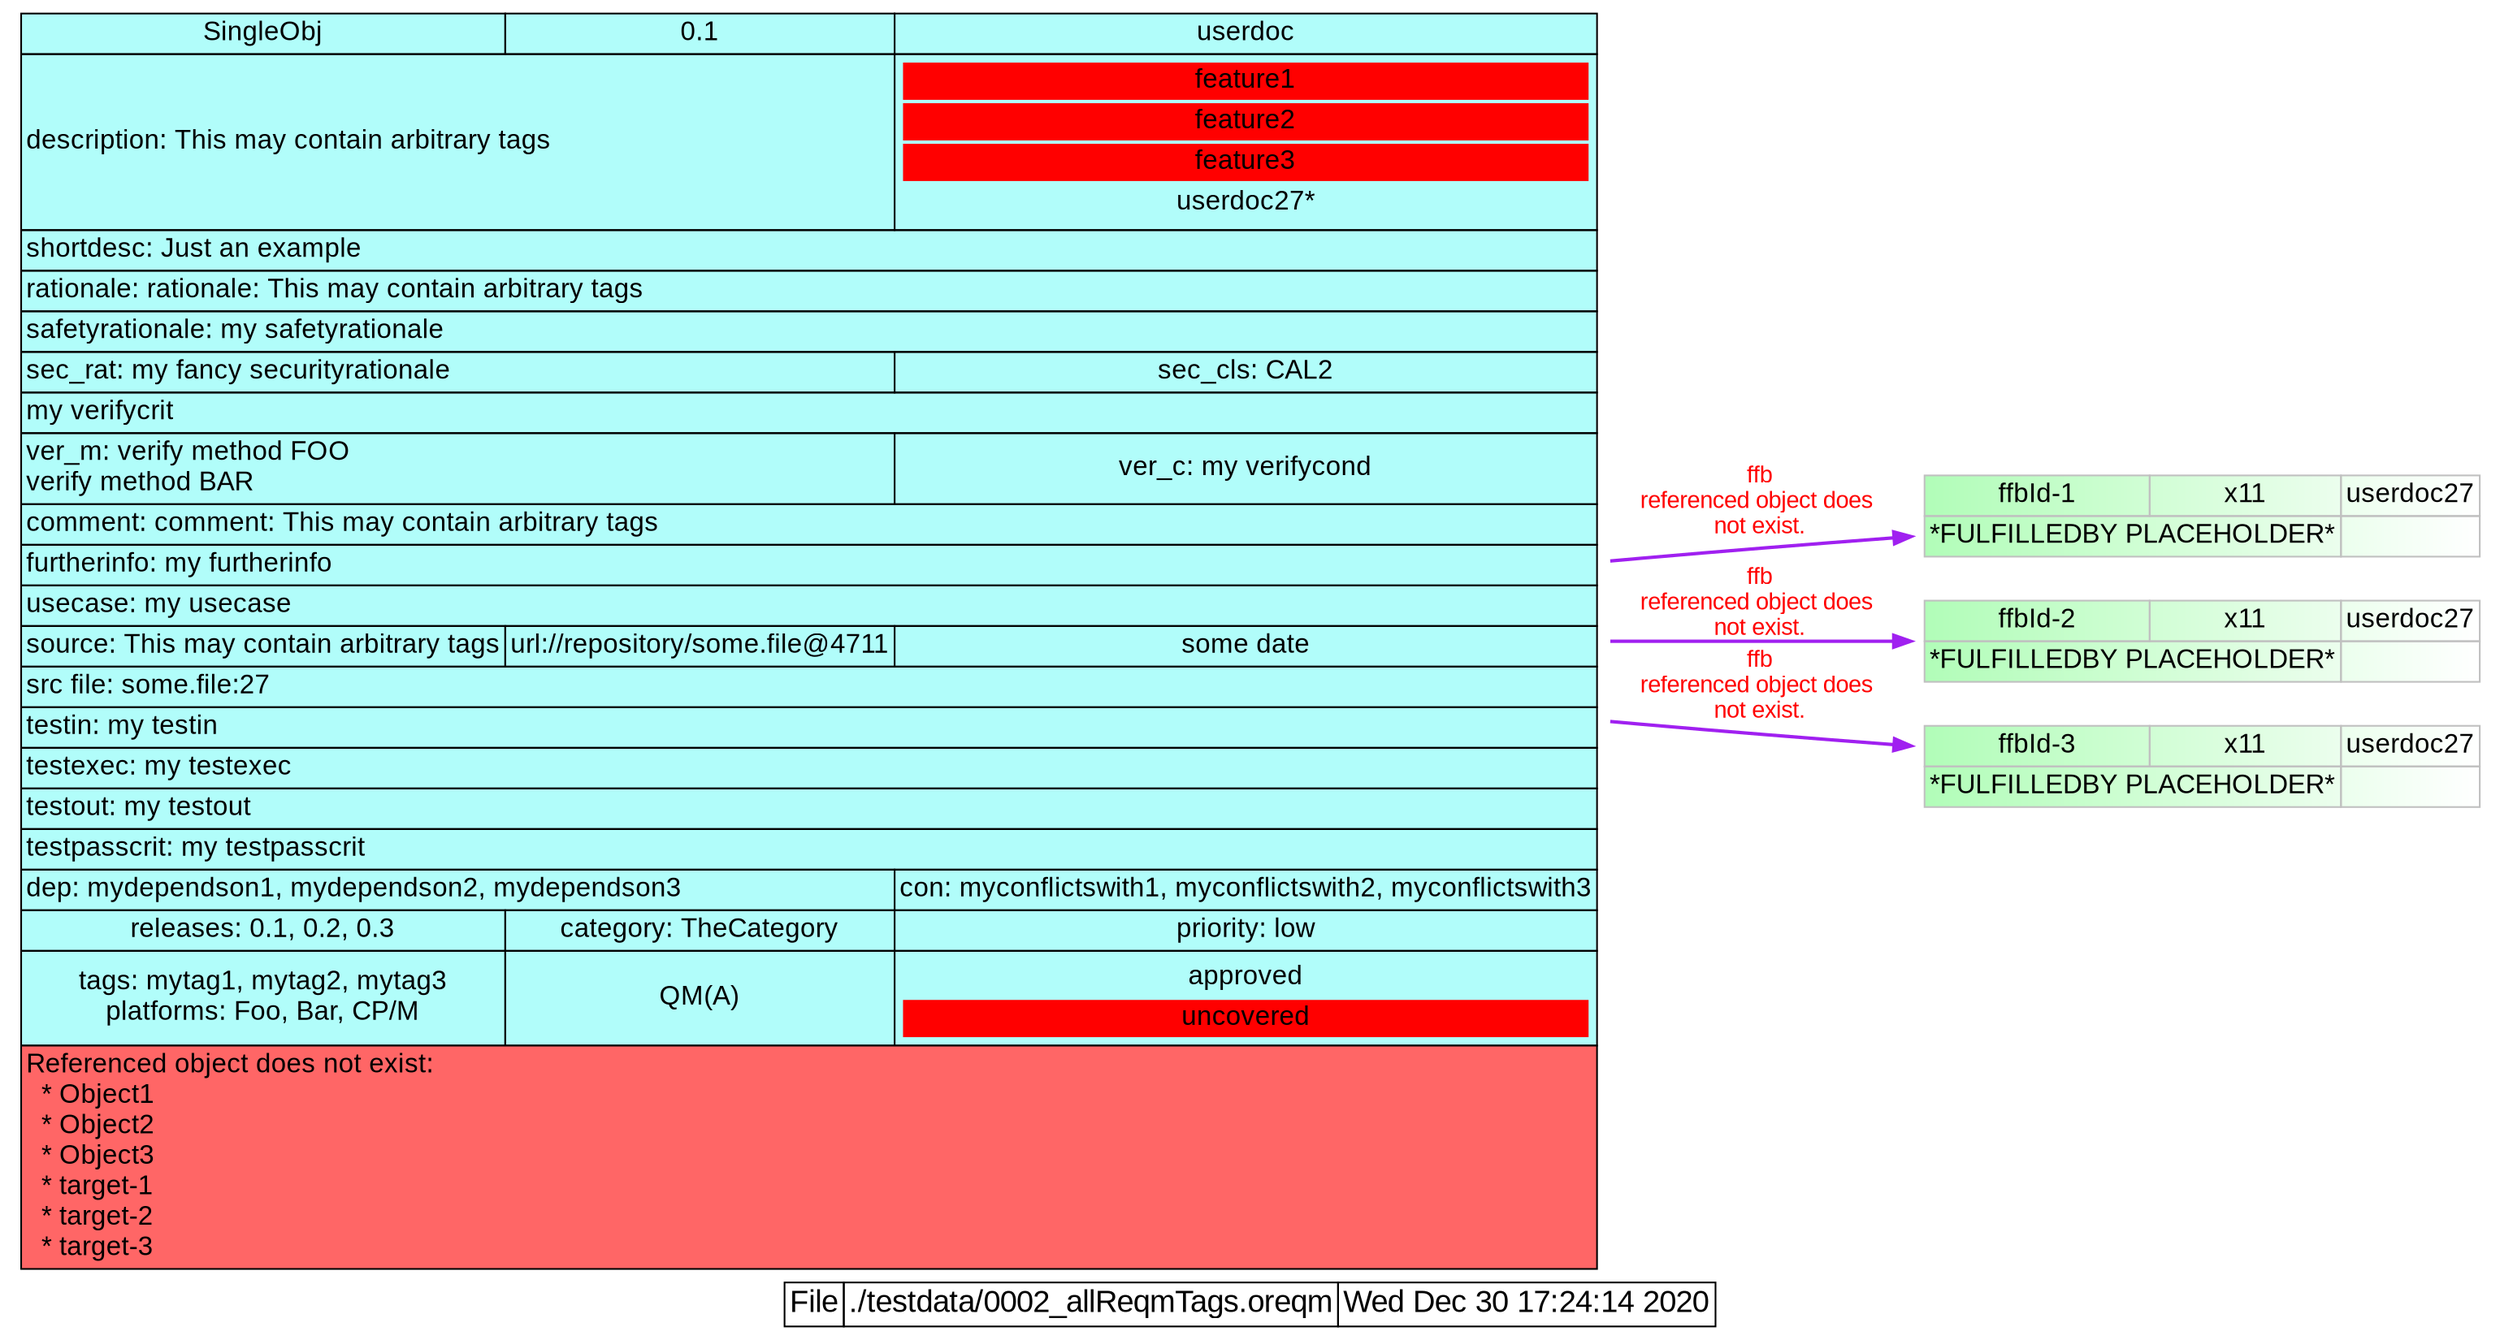 digraph "" {
  rankdir="RL"
  node [shape=plaintext fontname="Arial" fontsize=16]
  edge [color="blue",dir="forward",arrowhead="normal",arrowtail="normal"];

  "SingleObj" [id="SingleObj" label=<
      <TABLE BGCOLOR="#B1FDFA" BORDER="0" CELLSPACING="0" CELLBORDER="1" COLOR="black" >
        <TR><TD CELLSPACING="0" >SingleObj</TD><TD>0.1</TD><TD>userdoc</TD></TR>
        <TR><TD COLSPAN="2" ALIGN="LEFT">description: This may contain arbitrary tags<BR ALIGN="LEFT"/></TD><TD><TABLE BORDER="0"><TR><TD BGCOLOR="red">feature1</TD></TR><TR><TD BGCOLOR="red">feature2</TD></TR><TR><TD BGCOLOR="red">feature3</TD></TR><TR><TD>userdoc27*</TD></TR></TABLE></TD></TR>
        <TR><TD COLSPAN="3" ALIGN="LEFT">shortdesc: Just an example<BR ALIGN="LEFT"/></TD></TR>
        <TR><TD COLSPAN="3" ALIGN="LEFT">rationale: rationale: This may contain arbitrary tags<BR ALIGN="LEFT"/></TD></TR>
        <TR><TD COLSPAN="3" ALIGN="LEFT">safetyrationale: my safetyrationale<BR ALIGN="LEFT"/></TD></TR>
        <TR><TD COLSPAN="2" ALIGN="LEFT">sec_rat: my fancy securityrationale<BR ALIGN="LEFT"/></TD><TD>sec_cls: CAL2</TD></TR>
        <TR><TD COLSPAN="3" ALIGN="LEFT">my verifycrit<BR ALIGN="LEFT"/></TD></TR>
        <TR><TD COLSPAN="2" ALIGN="LEFT">ver_m: verify method FOO<BR ALIGN="LEFT"/>verify method BAR<BR ALIGN="LEFT"/></TD><TD>ver_c: my verifycond</TD></TR>
        <TR><TD COLSPAN="3" ALIGN="LEFT">comment: comment: This may contain arbitrary tags<BR ALIGN="LEFT"/></TD></TR>
        <TR><TD COLSPAN="3" ALIGN="LEFT">furtherinfo: my furtherinfo<BR ALIGN="LEFT"/></TD></TR>
        <TR><TD COLSPAN="3" ALIGN="LEFT">usecase: my usecase<BR ALIGN="LEFT"/></TD></TR>
        <TR><TD>source: This may contain arbitrary tags<BR ALIGN="LEFT"/></TD><TD>url://repository/some.file@4711<BR ALIGN="LEFT"/></TD><TD>some date</TD></TR>
        <TR><TD COLSPAN="3" ALIGN="LEFT">src file: some.file:27<BR ALIGN="LEFT"/></TD></TR>
        <TR><TD COLSPAN="3" ALIGN="LEFT">testin: my testin<BR ALIGN="LEFT"/></TD></TR>
        <TR><TD COLSPAN="3" ALIGN="LEFT">testexec: my testexec<BR ALIGN="LEFT"/></TD></TR>
        <TR><TD COLSPAN="3" ALIGN="LEFT">testout: my testout<BR ALIGN="LEFT"/></TD></TR>
        <TR><TD COLSPAN="3" ALIGN="LEFT">testpasscrit: my testpasscrit<BR ALIGN="LEFT"/></TD></TR>
        <TR><TD COLSPAN="2" ALIGN="LEFT">dep: mydependson1, mydependson2, mydependson3<BR ALIGN="LEFT"/></TD><TD>con: myconflictswith1, myconflictswith2, myconflictswith3<BR ALIGN="LEFT"/></TD></TR>
        <TR><TD>releases: 0.1, 0.2, 0.3<BR ALIGN="LEFT"/></TD><TD>category: TheCategory</TD><TD>priority: low</TD></TR>
        <TR><TD>tags: mytag1, mytag2, mytag3<BR ALIGN="LEFT"/>platforms: Foo, Bar, CP/M</TD><TD>QM(A)</TD><TD><TABLE BORDER="0"><TR><TD >approved</TD></TR><TR><TD BGCOLOR="red">uncovered</TD></TR></TABLE></TD></TR>
        <TR><TD COLSPAN="3" ALIGN="LEFT" BGCOLOR="#FF6666">Referenced object does not exist:<BR ALIGN="LEFT"/>&nbsp;&nbsp;*&nbsp;Object1<BR ALIGN="LEFT"/>&nbsp;&nbsp;*&nbsp;Object2<BR ALIGN="LEFT"/>&nbsp;&nbsp;*&nbsp;Object3<BR ALIGN="LEFT"/>&nbsp;&nbsp;*&nbsp;target-1<BR ALIGN="LEFT"/>&nbsp;&nbsp;*&nbsp;target-2<BR ALIGN="LEFT"/>&nbsp;&nbsp;*&nbsp;target-3<BR ALIGN="LEFT"/></TD></TR>
      </TABLE>>];

  "ffbId-1" [id="ffbId-1" label=<
      <TABLE BGCOLOR="#B1FDB8:white" BORDER="0" CELLSPACING="0" CELLBORDER="1" COLOR="grey" >
        <TR><TD CELLSPACING="0" >ffbId-1</TD><TD>x11</TD><TD>userdoc27</TD></TR>
        <TR><TD COLSPAN="2" ALIGN="LEFT">*FULFILLEDBY PLACEHOLDER*<BR ALIGN="LEFT"/></TD><TD></TD></TR>
      </TABLE>>];

  "ffbId-2" [id="ffbId-2" label=<
      <TABLE BGCOLOR="#B1FDB8:white" BORDER="0" CELLSPACING="0" CELLBORDER="1" COLOR="grey" >
        <TR><TD CELLSPACING="0" >ffbId-2</TD><TD>x11</TD><TD>userdoc27</TD></TR>
        <TR><TD COLSPAN="2" ALIGN="LEFT">*FULFILLEDBY PLACEHOLDER*<BR ALIGN="LEFT"/></TD><TD></TD></TR>
      </TABLE>>];

  "ffbId-3" [id="ffbId-3" label=<
      <TABLE BGCOLOR="#B1FDB8:white" BORDER="0" CELLSPACING="0" CELLBORDER="1" COLOR="grey" >
        <TR><TD CELLSPACING="0" >ffbId-3</TD><TD>x11</TD><TD>userdoc27</TD></TR>
        <TR><TD COLSPAN="2" ALIGN="LEFT">*FULFILLEDBY PLACEHOLDER*<BR ALIGN="LEFT"/></TD><TD></TD></TR>
      </TABLE>>];


  # Edges
  "ffbId-1" -> "SingleObj" [style=bold color=purple dir=back fontcolor="red" fontname="Arial" label="ffb\nreferenced object does \nnot exist."];
  "ffbId-2" -> "SingleObj" [style=bold color=purple dir=back fontcolor="red" fontname="Arial" label="ffb\nreferenced object does \nnot exist."];
  "ffbId-3" -> "SingleObj" [style=bold color=purple dir=back fontcolor="red" fontname="Arial" label="ffb\nreferenced object does \nnot exist."];

  label=<
    <table border="0" cellspacing="0" cellborder="1">
      <tr><td cellspacing="0" >File</td><td>./testdata/0002_allReqmTags.oreqm</td><td>Wed Dec 30 17:24:14 2020</td></tr>
    </table>>
  labelloc=b
  fontsize=18
  fontcolor=black
  fontname="Arial"

}
